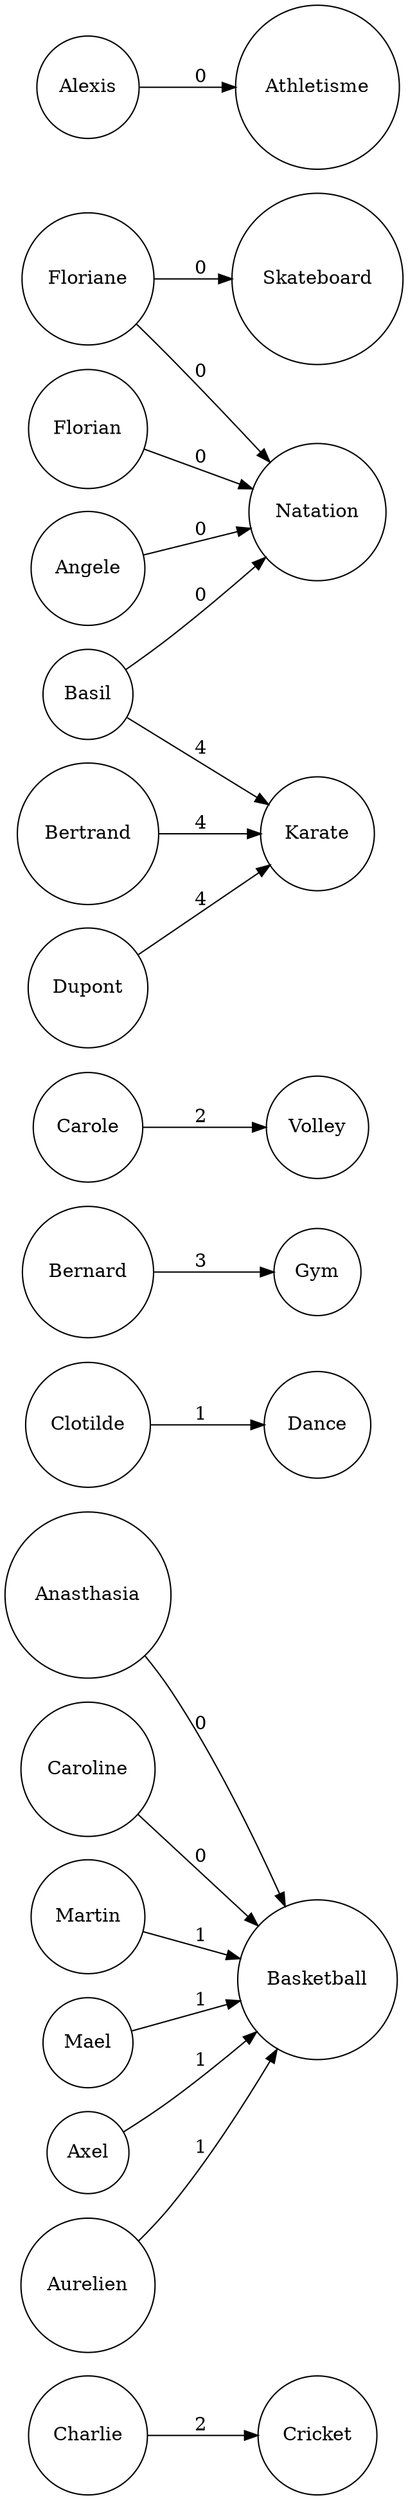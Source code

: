 digraph finite_state_machine {
	rankdir=LR;
	node [shape = circle];
	Charlie -> Cricket [ label = "2" ];
	Anasthasia -> Basketball [ label = "0" ];
	Caroline -> Basketball [ label = "0" ];
	Clotilde -> Dance [ label = "1" ];
	Bernard -> Gym [ label = "3" ];
	Martin -> Basketball [ label = "1" ];
	Mael -> Basketball [ label = "1" ];
	Axel -> Basketball [ label = "1" ];
	Aurelien -> Basketball [ label = "1" ];
	Carole -> Volley [ label = "2" ];
	Floriane -> Skateboard [ label = "0" ];
	Floriane -> Natation [ label = "0" ];
	Florian -> Natation [ label = "0" ];
	Basil -> Karate [ label = "4" ];
	Basil -> Natation [ label = "0" ];
	Angele -> Natation [ label = "0" ];
	Alexis -> Athletisme [ label = "0" ];
	Dupont -> Karate [ label = "4" ];
	Bertrand -> Karate [ label = "4" ];
}
